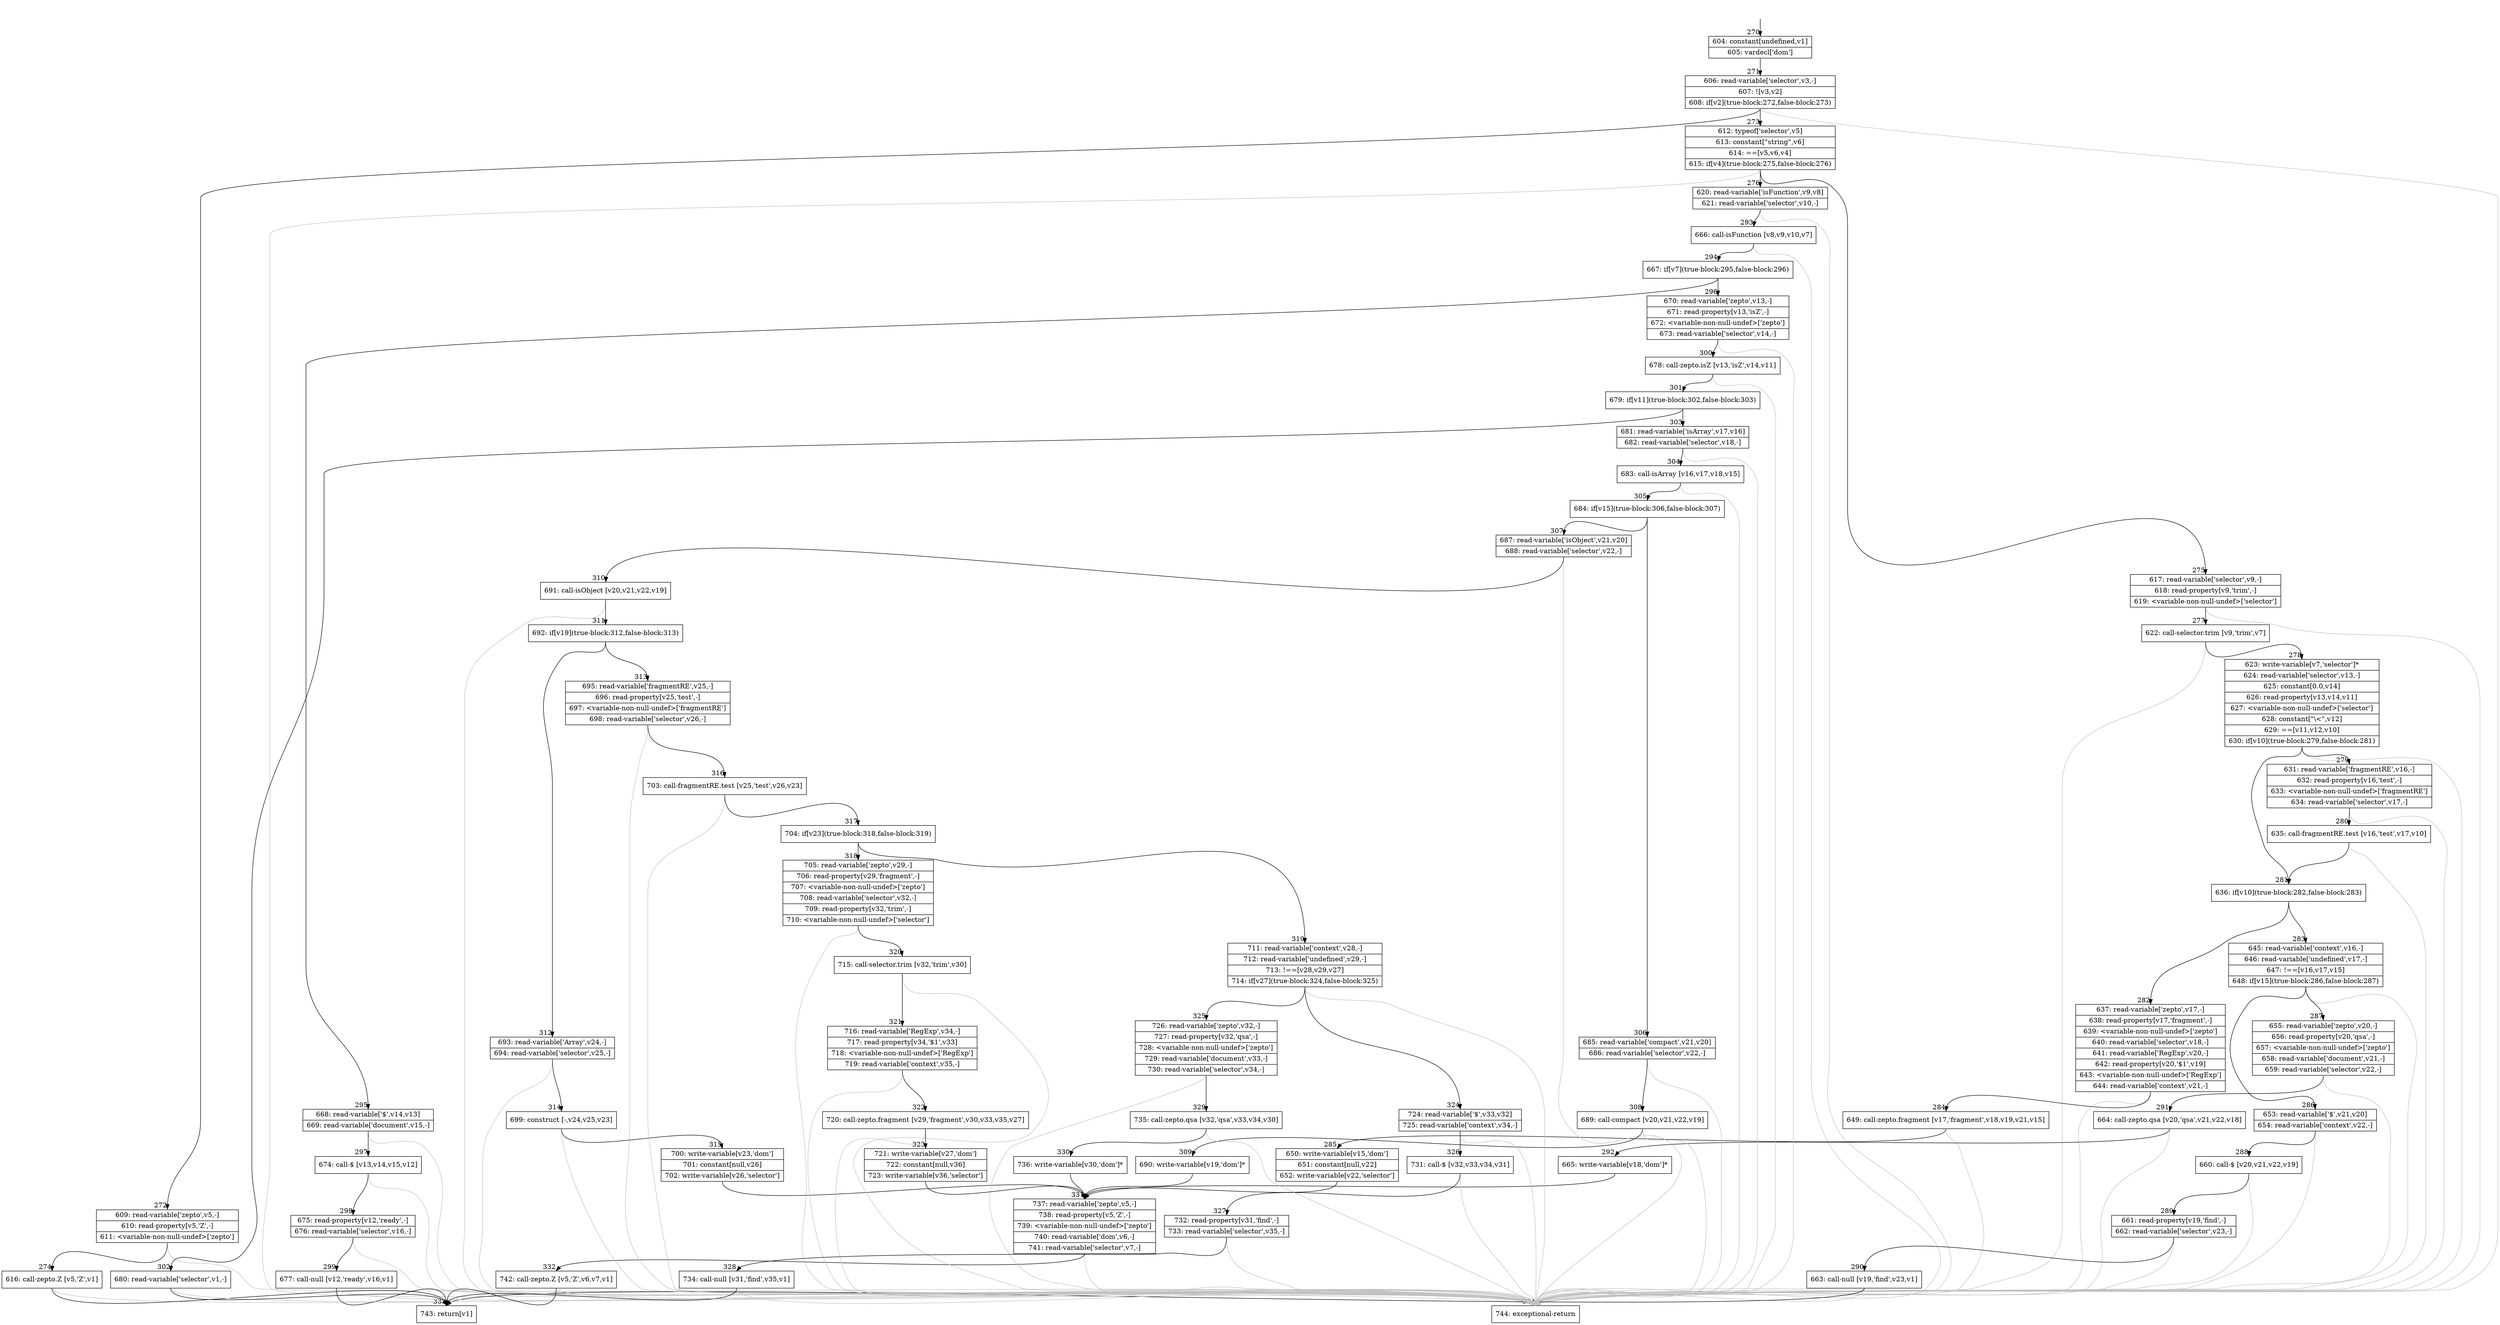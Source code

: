 digraph {
rankdir="TD"
BB_entry29[shape=none,label=""];
BB_entry29 -> BB270 [tailport=s, headport=n, headlabel="    270"]
BB270 [shape=record label="{604: constant[undefined,v1]|605: vardecl['dom']}" ] 
BB270 -> BB271 [tailport=s, headport=n, headlabel="      271"]
BB271 [shape=record label="{606: read-variable['selector',v3,-]|607: ![v3,v2]|608: if[v2](true-block:272,false-block:273)}" ] 
BB271 -> BB272 [tailport=s, headport=n, headlabel="      272"]
BB271 -> BB273 [tailport=s, headport=n, headlabel="      273"]
BB271 -> BB334 [tailport=s, headport=n, color=gray, headlabel="      334"]
BB272 [shape=record label="{609: read-variable['zepto',v5,-]|610: read-property[v5,'Z',-]|611: \<variable-non-null-undef\>['zepto']}" ] 
BB272 -> BB274 [tailport=s, headport=n, headlabel="      274"]
BB272 -> BB334 [tailport=s, headport=n, color=gray]
BB273 [shape=record label="{612: typeof['selector',v5]|613: constant[\"string\",v6]|614: ==[v5,v6,v4]|615: if[v4](true-block:275,false-block:276)}" ] 
BB273 -> BB275 [tailport=s, headport=n, headlabel="      275"]
BB273 -> BB276 [tailport=s, headport=n, headlabel="      276"]
BB273 -> BB334 [tailport=s, headport=n, color=gray]
BB274 [shape=record label="{616: call-zepto.Z [v5,'Z',v1]}" ] 
BB274 -> BB333 [tailport=s, headport=n, headlabel="      333"]
BB274 -> BB334 [tailport=s, headport=n, color=gray]
BB275 [shape=record label="{617: read-variable['selector',v9,-]|618: read-property[v9,'trim',-]|619: \<variable-non-null-undef\>['selector']}" ] 
BB275 -> BB277 [tailport=s, headport=n, headlabel="      277"]
BB275 -> BB334 [tailport=s, headport=n, color=gray]
BB276 [shape=record label="{620: read-variable['isFunction',v9,v8]|621: read-variable['selector',v10,-]}" ] 
BB276 -> BB293 [tailport=s, headport=n, headlabel="      293"]
BB276 -> BB334 [tailport=s, headport=n, color=gray]
BB277 [shape=record label="{622: call-selector.trim [v9,'trim',v7]}" ] 
BB277 -> BB278 [tailport=s, headport=n, headlabel="      278"]
BB277 -> BB334 [tailport=s, headport=n, color=gray]
BB278 [shape=record label="{623: write-variable[v7,'selector']*|624: read-variable['selector',v13,-]|625: constant[0.0,v14]|626: read-property[v13,v14,v11]|627: \<variable-non-null-undef\>['selector']|628: constant[\"\\\<\",v12]|629: ==[v11,v12,v10]|630: if[v10](true-block:279,false-block:281)}" ] 
BB278 -> BB281 [tailport=s, headport=n, headlabel="      281"]
BB278 -> BB279 [tailport=s, headport=n, headlabel="      279"]
BB278 -> BB334 [tailport=s, headport=n, color=gray]
BB279 [shape=record label="{631: read-variable['fragmentRE',v16,-]|632: read-property[v16,'test',-]|633: \<variable-non-null-undef\>['fragmentRE']|634: read-variable['selector',v17,-]}" ] 
BB279 -> BB280 [tailport=s, headport=n, headlabel="      280"]
BB279 -> BB334 [tailport=s, headport=n, color=gray]
BB280 [shape=record label="{635: call-fragmentRE.test [v16,'test',v17,v10]}" ] 
BB280 -> BB281 [tailport=s, headport=n]
BB280 -> BB334 [tailport=s, headport=n, color=gray]
BB281 [shape=record label="{636: if[v10](true-block:282,false-block:283)}" ] 
BB281 -> BB282 [tailport=s, headport=n, headlabel="      282"]
BB281 -> BB283 [tailport=s, headport=n, headlabel="      283"]
BB282 [shape=record label="{637: read-variable['zepto',v17,-]|638: read-property[v17,'fragment',-]|639: \<variable-non-null-undef\>['zepto']|640: read-variable['selector',v18,-]|641: read-variable['RegExp',v20,-]|642: read-property[v20,'$1',v19]|643: \<variable-non-null-undef\>['RegExp']|644: read-variable['context',v21,-]}" ] 
BB282 -> BB284 [tailport=s, headport=n, headlabel="      284"]
BB282 -> BB334 [tailport=s, headport=n, color=gray]
BB283 [shape=record label="{645: read-variable['context',v16,-]|646: read-variable['undefined',v17,-]|647: !==[v16,v17,v15]|648: if[v15](true-block:286,false-block:287)}" ] 
BB283 -> BB286 [tailport=s, headport=n, headlabel="      286"]
BB283 -> BB287 [tailport=s, headport=n, headlabel="      287"]
BB283 -> BB334 [tailport=s, headport=n, color=gray]
BB284 [shape=record label="{649: call-zepto.fragment [v17,'fragment',v18,v19,v21,v15]}" ] 
BB284 -> BB285 [tailport=s, headport=n, headlabel="      285"]
BB284 -> BB334 [tailport=s, headport=n, color=gray]
BB285 [shape=record label="{650: write-variable[v15,'dom']|651: constant[null,v22]|652: write-variable[v22,'selector']}" ] 
BB285 -> BB331 [tailport=s, headport=n, headlabel="      331"]
BB286 [shape=record label="{653: read-variable['$',v21,v20]|654: read-variable['context',v22,-]}" ] 
BB286 -> BB288 [tailport=s, headport=n, headlabel="      288"]
BB286 -> BB334 [tailport=s, headport=n, color=gray]
BB287 [shape=record label="{655: read-variable['zepto',v20,-]|656: read-property[v20,'qsa',-]|657: \<variable-non-null-undef\>['zepto']|658: read-variable['document',v21,-]|659: read-variable['selector',v22,-]}" ] 
BB287 -> BB291 [tailport=s, headport=n, headlabel="      291"]
BB287 -> BB334 [tailport=s, headport=n, color=gray]
BB288 [shape=record label="{660: call-$ [v20,v21,v22,v19]}" ] 
BB288 -> BB289 [tailport=s, headport=n, headlabel="      289"]
BB288 -> BB334 [tailport=s, headport=n, color=gray]
BB289 [shape=record label="{661: read-property[v19,'find',-]|662: read-variable['selector',v23,-]}" ] 
BB289 -> BB290 [tailport=s, headport=n, headlabel="      290"]
BB289 -> BB334 [tailport=s, headport=n, color=gray]
BB290 [shape=record label="{663: call-null [v19,'find',v23,v1]}" ] 
BB290 -> BB333 [tailport=s, headport=n]
BB290 -> BB334 [tailport=s, headport=n, color=gray]
BB291 [shape=record label="{664: call-zepto.qsa [v20,'qsa',v21,v22,v18]}" ] 
BB291 -> BB292 [tailport=s, headport=n, headlabel="      292"]
BB291 -> BB334 [tailport=s, headport=n, color=gray]
BB292 [shape=record label="{665: write-variable[v18,'dom']*}" ] 
BB292 -> BB331 [tailport=s, headport=n]
BB293 [shape=record label="{666: call-isFunction [v8,v9,v10,v7]}" ] 
BB293 -> BB294 [tailport=s, headport=n, headlabel="      294"]
BB293 -> BB334 [tailport=s, headport=n, color=gray]
BB294 [shape=record label="{667: if[v7](true-block:295,false-block:296)}" ] 
BB294 -> BB295 [tailport=s, headport=n, headlabel="      295"]
BB294 -> BB296 [tailport=s, headport=n, headlabel="      296"]
BB295 [shape=record label="{668: read-variable['$',v14,v13]|669: read-variable['document',v15,-]}" ] 
BB295 -> BB297 [tailport=s, headport=n, headlabel="      297"]
BB295 -> BB334 [tailport=s, headport=n, color=gray]
BB296 [shape=record label="{670: read-variable['zepto',v13,-]|671: read-property[v13,'isZ',-]|672: \<variable-non-null-undef\>['zepto']|673: read-variable['selector',v14,-]}" ] 
BB296 -> BB300 [tailport=s, headport=n, headlabel="      300"]
BB296 -> BB334 [tailport=s, headport=n, color=gray]
BB297 [shape=record label="{674: call-$ [v13,v14,v15,v12]}" ] 
BB297 -> BB298 [tailport=s, headport=n, headlabel="      298"]
BB297 -> BB334 [tailport=s, headport=n, color=gray]
BB298 [shape=record label="{675: read-property[v12,'ready',-]|676: read-variable['selector',v16,-]}" ] 
BB298 -> BB299 [tailport=s, headport=n, headlabel="      299"]
BB298 -> BB334 [tailport=s, headport=n, color=gray]
BB299 [shape=record label="{677: call-null [v12,'ready',v16,v1]}" ] 
BB299 -> BB333 [tailport=s, headport=n]
BB299 -> BB334 [tailport=s, headport=n, color=gray]
BB300 [shape=record label="{678: call-zepto.isZ [v13,'isZ',v14,v11]}" ] 
BB300 -> BB301 [tailport=s, headport=n, headlabel="      301"]
BB300 -> BB334 [tailport=s, headport=n, color=gray]
BB301 [shape=record label="{679: if[v11](true-block:302,false-block:303)}" ] 
BB301 -> BB302 [tailport=s, headport=n, headlabel="      302"]
BB301 -> BB303 [tailport=s, headport=n, headlabel="      303"]
BB302 [shape=record label="{680: read-variable['selector',v1,-]}" ] 
BB302 -> BB333 [tailport=s, headport=n]
BB302 -> BB334 [tailport=s, headport=n, color=gray]
BB303 [shape=record label="{681: read-variable['isArray',v17,v16]|682: read-variable['selector',v18,-]}" ] 
BB303 -> BB304 [tailport=s, headport=n, headlabel="      304"]
BB303 -> BB334 [tailport=s, headport=n, color=gray]
BB304 [shape=record label="{683: call-isArray [v16,v17,v18,v15]}" ] 
BB304 -> BB305 [tailport=s, headport=n, headlabel="      305"]
BB304 -> BB334 [tailport=s, headport=n, color=gray]
BB305 [shape=record label="{684: if[v15](true-block:306,false-block:307)}" ] 
BB305 -> BB306 [tailport=s, headport=n, headlabel="      306"]
BB305 -> BB307 [tailport=s, headport=n, headlabel="      307"]
BB306 [shape=record label="{685: read-variable['compact',v21,v20]|686: read-variable['selector',v22,-]}" ] 
BB306 -> BB308 [tailport=s, headport=n, headlabel="      308"]
BB306 -> BB334 [tailport=s, headport=n, color=gray]
BB307 [shape=record label="{687: read-variable['isObject',v21,v20]|688: read-variable['selector',v22,-]}" ] 
BB307 -> BB310 [tailport=s, headport=n, headlabel="      310"]
BB307 -> BB334 [tailport=s, headport=n, color=gray]
BB308 [shape=record label="{689: call-compact [v20,v21,v22,v19]}" ] 
BB308 -> BB309 [tailport=s, headport=n, headlabel="      309"]
BB308 -> BB334 [tailport=s, headport=n, color=gray]
BB309 [shape=record label="{690: write-variable[v19,'dom']*}" ] 
BB309 -> BB331 [tailport=s, headport=n]
BB310 [shape=record label="{691: call-isObject [v20,v21,v22,v19]}" ] 
BB310 -> BB311 [tailport=s, headport=n, headlabel="      311"]
BB310 -> BB334 [tailport=s, headport=n, color=gray]
BB311 [shape=record label="{692: if[v19](true-block:312,false-block:313)}" ] 
BB311 -> BB312 [tailport=s, headport=n, headlabel="      312"]
BB311 -> BB313 [tailport=s, headport=n, headlabel="      313"]
BB312 [shape=record label="{693: read-variable['Array',v24,-]|694: read-variable['selector',v25,-]}" ] 
BB312 -> BB314 [tailport=s, headport=n, headlabel="      314"]
BB312 -> BB334 [tailport=s, headport=n, color=gray]
BB313 [shape=record label="{695: read-variable['fragmentRE',v25,-]|696: read-property[v25,'test',-]|697: \<variable-non-null-undef\>['fragmentRE']|698: read-variable['selector',v26,-]}" ] 
BB313 -> BB316 [tailport=s, headport=n, headlabel="      316"]
BB313 -> BB334 [tailport=s, headport=n, color=gray]
BB314 [shape=record label="{699: construct [-,v24,v25,v23]}" ] 
BB314 -> BB315 [tailport=s, headport=n, headlabel="      315"]
BB314 -> BB334 [tailport=s, headport=n, color=gray]
BB315 [shape=record label="{700: write-variable[v23,'dom']|701: constant[null,v26]|702: write-variable[v26,'selector']}" ] 
BB315 -> BB331 [tailport=s, headport=n]
BB316 [shape=record label="{703: call-fragmentRE.test [v25,'test',v26,v23]}" ] 
BB316 -> BB317 [tailport=s, headport=n, headlabel="      317"]
BB316 -> BB334 [tailport=s, headport=n, color=gray]
BB317 [shape=record label="{704: if[v23](true-block:318,false-block:319)}" ] 
BB317 -> BB318 [tailport=s, headport=n, headlabel="      318"]
BB317 -> BB319 [tailport=s, headport=n, headlabel="      319"]
BB318 [shape=record label="{705: read-variable['zepto',v29,-]|706: read-property[v29,'fragment',-]|707: \<variable-non-null-undef\>['zepto']|708: read-variable['selector',v32,-]|709: read-property[v32,'trim',-]|710: \<variable-non-null-undef\>['selector']}" ] 
BB318 -> BB320 [tailport=s, headport=n, headlabel="      320"]
BB318 -> BB334 [tailport=s, headport=n, color=gray]
BB319 [shape=record label="{711: read-variable['context',v28,-]|712: read-variable['undefined',v29,-]|713: !==[v28,v29,v27]|714: if[v27](true-block:324,false-block:325)}" ] 
BB319 -> BB324 [tailport=s, headport=n, headlabel="      324"]
BB319 -> BB325 [tailport=s, headport=n, headlabel="      325"]
BB319 -> BB334 [tailport=s, headport=n, color=gray]
BB320 [shape=record label="{715: call-selector.trim [v32,'trim',v30]}" ] 
BB320 -> BB321 [tailport=s, headport=n, headlabel="      321"]
BB320 -> BB334 [tailport=s, headport=n, color=gray]
BB321 [shape=record label="{716: read-variable['RegExp',v34,-]|717: read-property[v34,'$1',v33]|718: \<variable-non-null-undef\>['RegExp']|719: read-variable['context',v35,-]}" ] 
BB321 -> BB322 [tailport=s, headport=n, headlabel="      322"]
BB321 -> BB334 [tailport=s, headport=n, color=gray]
BB322 [shape=record label="{720: call-zepto.fragment [v29,'fragment',v30,v33,v35,v27]}" ] 
BB322 -> BB323 [tailport=s, headport=n, headlabel="      323"]
BB322 -> BB334 [tailport=s, headport=n, color=gray]
BB323 [shape=record label="{721: write-variable[v27,'dom']|722: constant[null,v36]|723: write-variable[v36,'selector']}" ] 
BB323 -> BB331 [tailport=s, headport=n]
BB324 [shape=record label="{724: read-variable['$',v33,v32]|725: read-variable['context',v34,-]}" ] 
BB324 -> BB326 [tailport=s, headport=n, headlabel="      326"]
BB324 -> BB334 [tailport=s, headport=n, color=gray]
BB325 [shape=record label="{726: read-variable['zepto',v32,-]|727: read-property[v32,'qsa',-]|728: \<variable-non-null-undef\>['zepto']|729: read-variable['document',v33,-]|730: read-variable['selector',v34,-]}" ] 
BB325 -> BB329 [tailport=s, headport=n, headlabel="      329"]
BB325 -> BB334 [tailport=s, headport=n, color=gray]
BB326 [shape=record label="{731: call-$ [v32,v33,v34,v31]}" ] 
BB326 -> BB327 [tailport=s, headport=n, headlabel="      327"]
BB326 -> BB334 [tailport=s, headport=n, color=gray]
BB327 [shape=record label="{732: read-property[v31,'find',-]|733: read-variable['selector',v35,-]}" ] 
BB327 -> BB328 [tailport=s, headport=n, headlabel="      328"]
BB327 -> BB334 [tailport=s, headport=n, color=gray]
BB328 [shape=record label="{734: call-null [v31,'find',v35,v1]}" ] 
BB328 -> BB333 [tailport=s, headport=n]
BB328 -> BB334 [tailport=s, headport=n, color=gray]
BB329 [shape=record label="{735: call-zepto.qsa [v32,'qsa',v33,v34,v30]}" ] 
BB329 -> BB330 [tailport=s, headport=n, headlabel="      330"]
BB329 -> BB334 [tailport=s, headport=n, color=gray]
BB330 [shape=record label="{736: write-variable[v30,'dom']*}" ] 
BB330 -> BB331 [tailport=s, headport=n]
BB331 [shape=record label="{737: read-variable['zepto',v5,-]|738: read-property[v5,'Z',-]|739: \<variable-non-null-undef\>['zepto']|740: read-variable['dom',v6,-]|741: read-variable['selector',v7,-]}" ] 
BB331 -> BB332 [tailport=s, headport=n, headlabel="      332"]
BB331 -> BB334 [tailport=s, headport=n, color=gray]
BB332 [shape=record label="{742: call-zepto.Z [v5,'Z',v6,v7,v1]}" ] 
BB332 -> BB333 [tailport=s, headport=n]
BB332 -> BB334 [tailport=s, headport=n, color=gray]
BB333 [shape=record label="{743: return[v1]}" ] 
BB334 [shape=record label="{744: exceptional-return}" ] 
//#$~ 210
}
